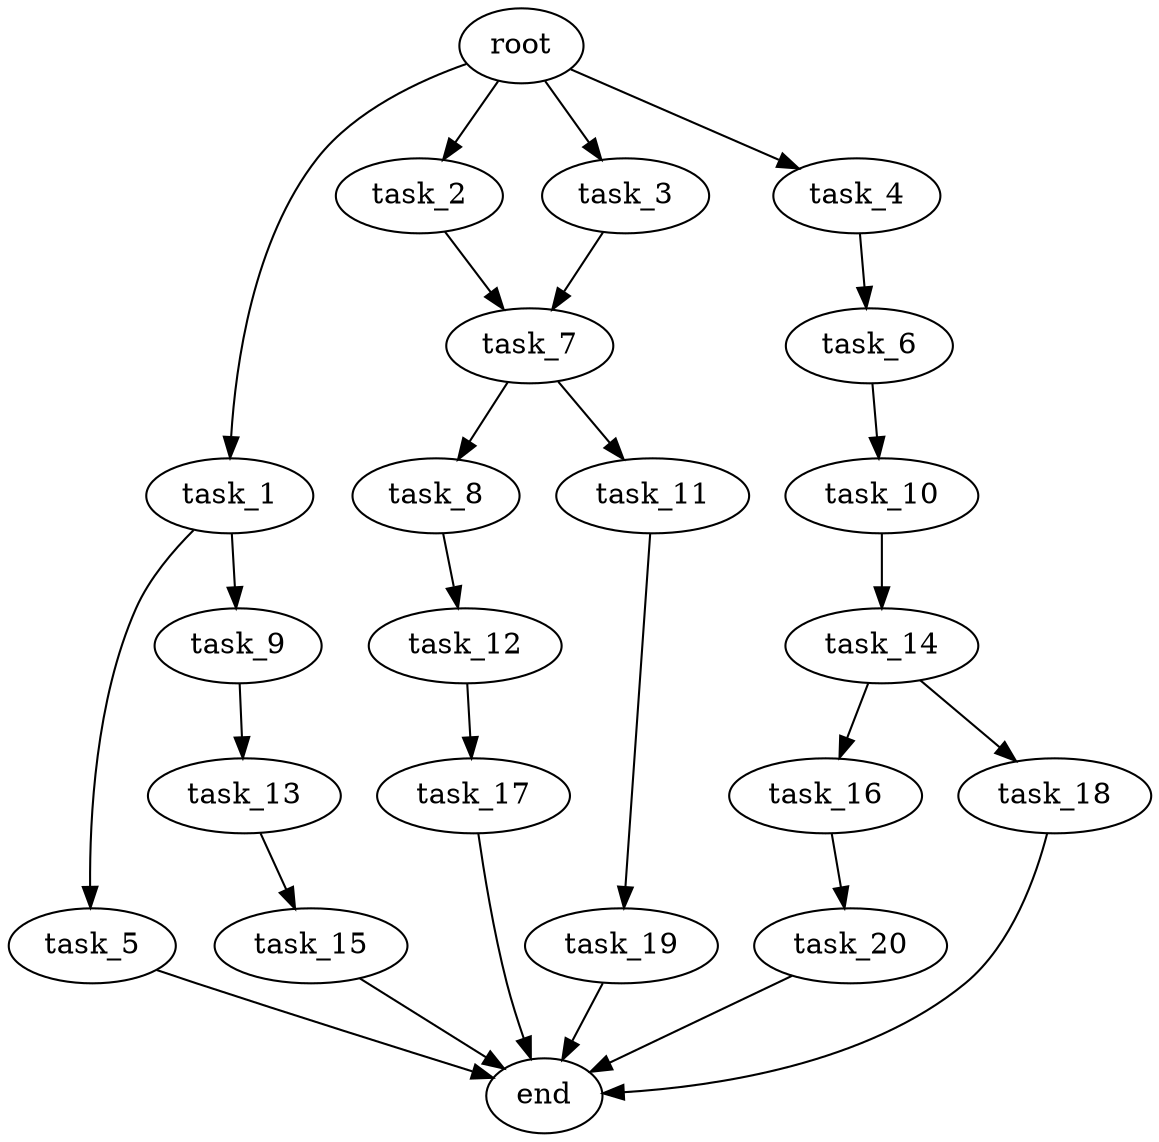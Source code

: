 digraph G {
  root [size="0.000000e+00"];
  task_1 [size="7.417439e+09"];
  task_2 [size="5.261329e+09"];
  task_3 [size="7.456907e+09"];
  task_4 [size="4.762983e+09"];
  task_5 [size="7.780392e+09"];
  task_6 [size="5.132866e+09"];
  task_7 [size="1.091431e+09"];
  task_8 [size="5.038883e+09"];
  task_9 [size="9.454211e+09"];
  task_10 [size="4.346070e+08"];
  task_11 [size="7.832487e+09"];
  task_12 [size="8.669942e+09"];
  task_13 [size="5.214991e+09"];
  task_14 [size="4.580967e+09"];
  task_15 [size="9.640298e+09"];
  task_16 [size="6.091932e+08"];
  task_17 [size="4.790340e+09"];
  task_18 [size="4.016771e+09"];
  task_19 [size="6.861289e+09"];
  task_20 [size="4.903198e+09"];
  end [size="0.000000e+00"];

  root -> task_1 [size="1.000000e-12"];
  root -> task_2 [size="1.000000e-12"];
  root -> task_3 [size="1.000000e-12"];
  root -> task_4 [size="1.000000e-12"];
  task_1 -> task_5 [size="7.780392e+08"];
  task_1 -> task_9 [size="9.454211e+08"];
  task_2 -> task_7 [size="5.457155e+07"];
  task_3 -> task_7 [size="5.457155e+07"];
  task_4 -> task_6 [size="5.132866e+08"];
  task_5 -> end [size="1.000000e-12"];
  task_6 -> task_10 [size="4.346070e+07"];
  task_7 -> task_8 [size="5.038883e+08"];
  task_7 -> task_11 [size="7.832487e+08"];
  task_8 -> task_12 [size="8.669942e+08"];
  task_9 -> task_13 [size="5.214991e+08"];
  task_10 -> task_14 [size="4.580967e+08"];
  task_11 -> task_19 [size="6.861289e+08"];
  task_12 -> task_17 [size="4.790340e+08"];
  task_13 -> task_15 [size="9.640298e+08"];
  task_14 -> task_16 [size="6.091932e+07"];
  task_14 -> task_18 [size="4.016771e+08"];
  task_15 -> end [size="1.000000e-12"];
  task_16 -> task_20 [size="4.903198e+08"];
  task_17 -> end [size="1.000000e-12"];
  task_18 -> end [size="1.000000e-12"];
  task_19 -> end [size="1.000000e-12"];
  task_20 -> end [size="1.000000e-12"];
}
